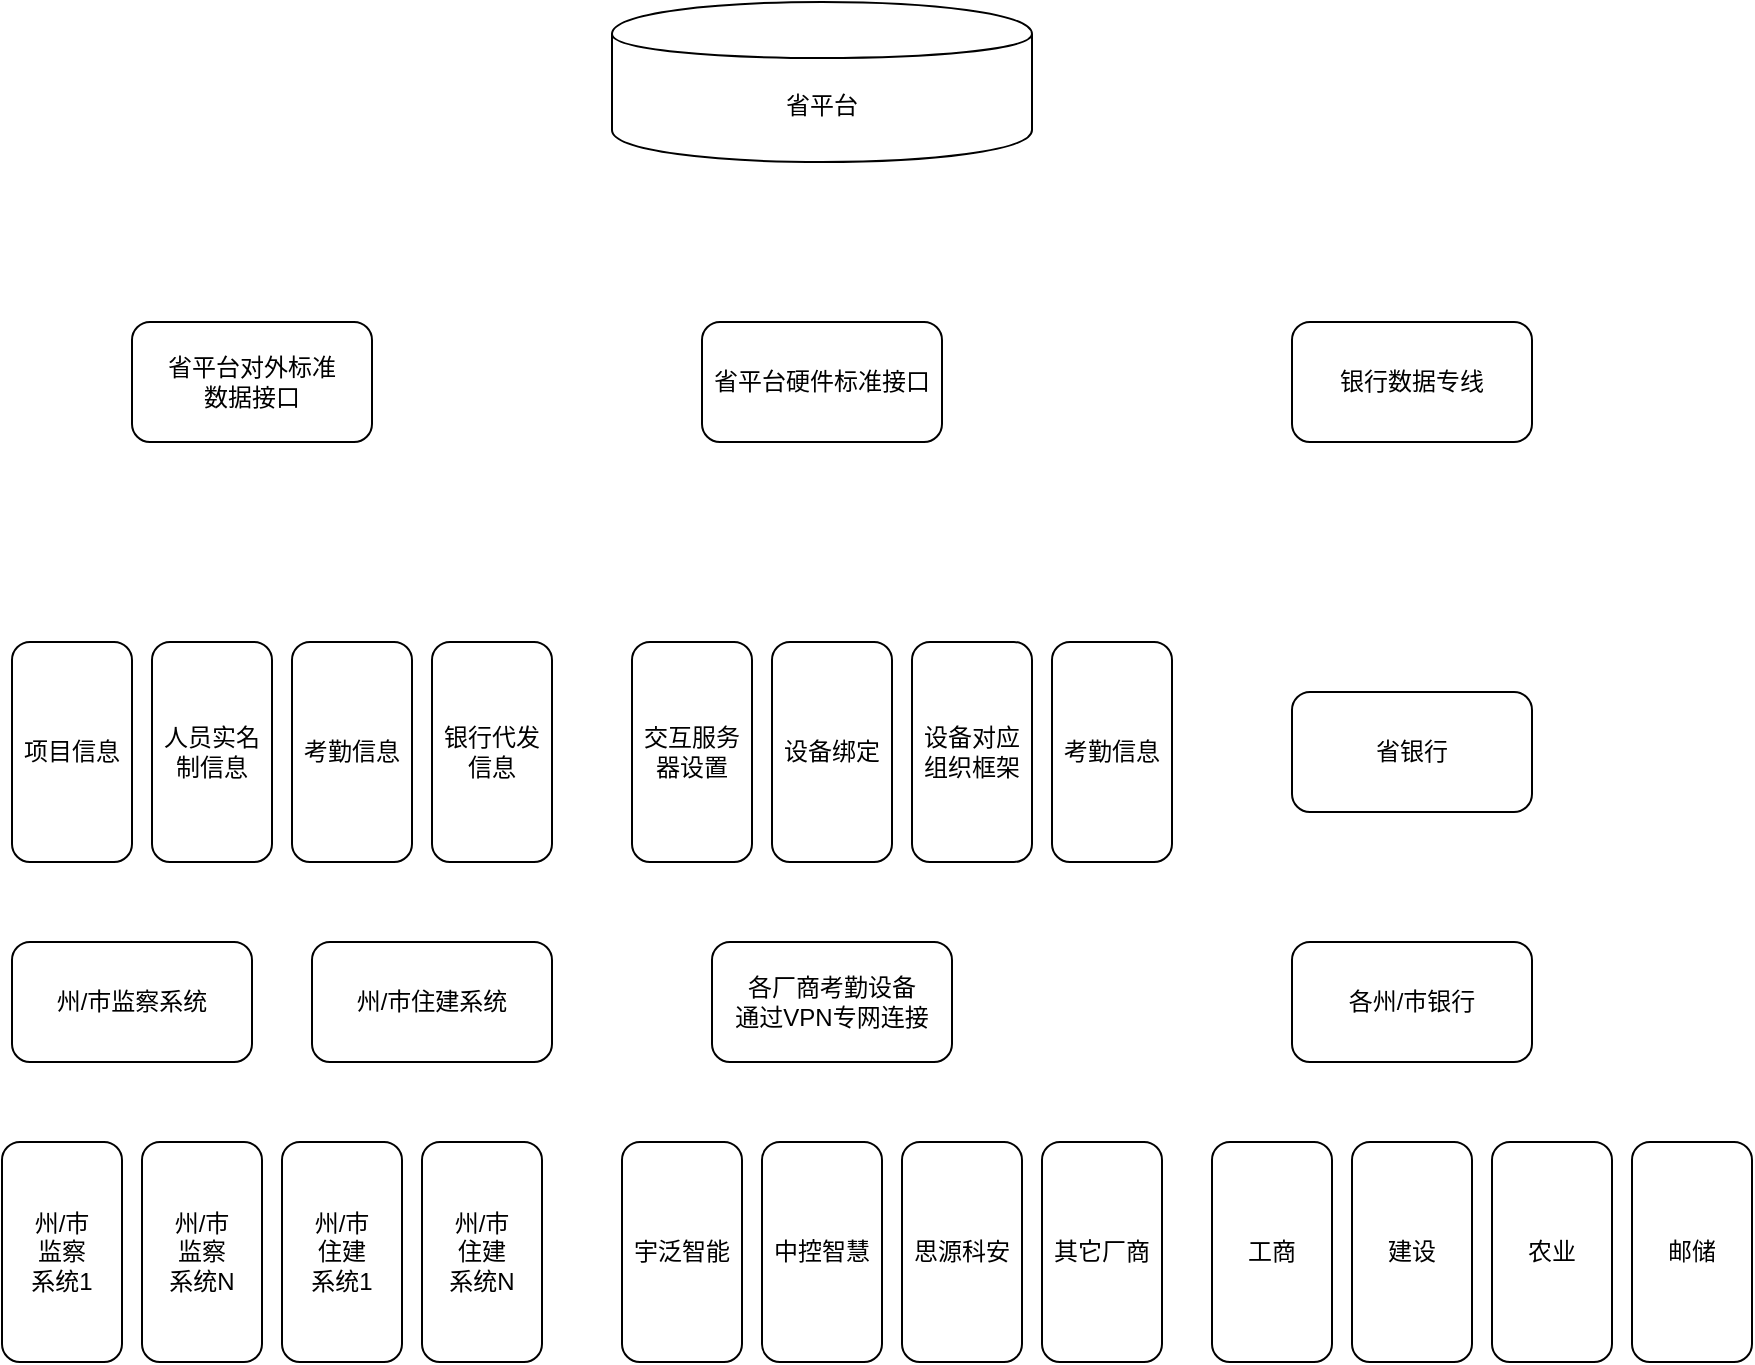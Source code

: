 <mxfile version="12.2.2" type="github" pages="1"><diagram id="eJ1FH0AteHl50KE7in9Z" name="第 1 页"><mxGraphModel dx="964" dy="628" grid="1" gridSize="10" guides="1" tooltips="1" connect="1" arrows="1" fold="1" page="1" pageScale="1" pageWidth="827" pageHeight="1169" math="0" shadow="0"><root><mxCell id="0"/><mxCell id="1" parent="0"/><mxCell id="yVsy5xH8C9tNAxVsHMCo-1" value="省平台" style="shape=cylinder;whiteSpace=wrap;html=1;boundedLbl=1;backgroundOutline=1;" vertex="1" parent="1"><mxGeometry x="310" y="70" width="210" height="80" as="geometry"/></mxCell><mxCell id="yVsy5xH8C9tNAxVsHMCo-2" value="省平台对外标准&lt;br&gt;数据接口" style="rounded=1;whiteSpace=wrap;html=1;" vertex="1" parent="1"><mxGeometry x="70" y="230" width="120" height="60" as="geometry"/></mxCell><mxCell id="yVsy5xH8C9tNAxVsHMCo-3" value="省平台硬件标准接口" style="rounded=1;whiteSpace=wrap;html=1;" vertex="1" parent="1"><mxGeometry x="355" y="230" width="120" height="60" as="geometry"/></mxCell><mxCell id="yVsy5xH8C9tNAxVsHMCo-4" value="银行数据专线" style="rounded=1;whiteSpace=wrap;html=1;" vertex="1" parent="1"><mxGeometry x="650" y="230" width="120" height="60" as="geometry"/></mxCell><mxCell id="yVsy5xH8C9tNAxVsHMCo-5" value="项目信息" style="rounded=1;whiteSpace=wrap;html=1;" vertex="1" parent="1"><mxGeometry x="10" y="390" width="60" height="110" as="geometry"/></mxCell><mxCell id="yVsy5xH8C9tNAxVsHMCo-6" value="人员实名制信息" style="rounded=1;whiteSpace=wrap;html=1;" vertex="1" parent="1"><mxGeometry x="80" y="390" width="60" height="110" as="geometry"/></mxCell><mxCell id="yVsy5xH8C9tNAxVsHMCo-7" value="考勤信息" style="rounded=1;whiteSpace=wrap;html=1;" vertex="1" parent="1"><mxGeometry x="150" y="390" width="60" height="110" as="geometry"/></mxCell><mxCell id="yVsy5xH8C9tNAxVsHMCo-8" value="银行代发信息" style="rounded=1;whiteSpace=wrap;html=1;" vertex="1" parent="1"><mxGeometry x="220" y="390" width="60" height="110" as="geometry"/></mxCell><mxCell id="yVsy5xH8C9tNAxVsHMCo-9" value="交互服务器设置" style="rounded=1;whiteSpace=wrap;html=1;" vertex="1" parent="1"><mxGeometry x="320" y="390" width="60" height="110" as="geometry"/></mxCell><mxCell id="yVsy5xH8C9tNAxVsHMCo-10" value="设备绑定" style="rounded=1;whiteSpace=wrap;html=1;" vertex="1" parent="1"><mxGeometry x="390" y="390" width="60" height="110" as="geometry"/></mxCell><mxCell id="yVsy5xH8C9tNAxVsHMCo-11" value="设备对应组织框架" style="rounded=1;whiteSpace=wrap;html=1;" vertex="1" parent="1"><mxGeometry x="460" y="390" width="60" height="110" as="geometry"/></mxCell><mxCell id="yVsy5xH8C9tNAxVsHMCo-12" value="考勤信息" style="rounded=1;whiteSpace=wrap;html=1;" vertex="1" parent="1"><mxGeometry x="530" y="390" width="60" height="110" as="geometry"/></mxCell><mxCell id="yVsy5xH8C9tNAxVsHMCo-13" value="省银行" style="rounded=1;whiteSpace=wrap;html=1;" vertex="1" parent="1"><mxGeometry x="650" y="415" width="120" height="60" as="geometry"/></mxCell><mxCell id="yVsy5xH8C9tNAxVsHMCo-14" value="州/市监察系统" style="rounded=1;whiteSpace=wrap;html=1;" vertex="1" parent="1"><mxGeometry x="10" y="540" width="120" height="60" as="geometry"/></mxCell><mxCell id="yVsy5xH8C9tNAxVsHMCo-15" value="州/市住建系统" style="rounded=1;whiteSpace=wrap;html=1;" vertex="1" parent="1"><mxGeometry x="160" y="540" width="120" height="60" as="geometry"/></mxCell><mxCell id="yVsy5xH8C9tNAxVsHMCo-16" value="各厂商考勤设备&lt;br&gt;通过VPN专网连接" style="rounded=1;whiteSpace=wrap;html=1;" vertex="1" parent="1"><mxGeometry x="360" y="540" width="120" height="60" as="geometry"/></mxCell><mxCell id="yVsy5xH8C9tNAxVsHMCo-17" value="各州/市银行" style="rounded=1;whiteSpace=wrap;html=1;" vertex="1" parent="1"><mxGeometry x="650" y="540" width="120" height="60" as="geometry"/></mxCell><mxCell id="yVsy5xH8C9tNAxVsHMCo-18" value="州/市&lt;br&gt;监察&lt;br&gt;系统1" style="rounded=1;whiteSpace=wrap;html=1;" vertex="1" parent="1"><mxGeometry x="5" y="640" width="60" height="110" as="geometry"/></mxCell><mxCell id="yVsy5xH8C9tNAxVsHMCo-19" value="州/市&lt;br&gt;监察&lt;br&gt;系统N" style="rounded=1;whiteSpace=wrap;html=1;" vertex="1" parent="1"><mxGeometry x="75" y="640" width="60" height="110" as="geometry"/></mxCell><mxCell id="yVsy5xH8C9tNAxVsHMCo-20" value="州/市&lt;br&gt;住建&lt;br&gt;系统1" style="rounded=1;whiteSpace=wrap;html=1;" vertex="1" parent="1"><mxGeometry x="145" y="640" width="60" height="110" as="geometry"/></mxCell><mxCell id="yVsy5xH8C9tNAxVsHMCo-21" value="州/市&lt;br&gt;住建&lt;br&gt;系统N" style="rounded=1;whiteSpace=wrap;html=1;" vertex="1" parent="1"><mxGeometry x="215" y="640" width="60" height="110" as="geometry"/></mxCell><mxCell id="yVsy5xH8C9tNAxVsHMCo-22" value="宇泛智能" style="rounded=1;whiteSpace=wrap;html=1;" vertex="1" parent="1"><mxGeometry x="315" y="640" width="60" height="110" as="geometry"/></mxCell><mxCell id="yVsy5xH8C9tNAxVsHMCo-23" value="中控智慧" style="rounded=1;whiteSpace=wrap;html=1;" vertex="1" parent="1"><mxGeometry x="385" y="640" width="60" height="110" as="geometry"/></mxCell><mxCell id="yVsy5xH8C9tNAxVsHMCo-24" value="思源科安" style="rounded=1;whiteSpace=wrap;html=1;" vertex="1" parent="1"><mxGeometry x="455" y="640" width="60" height="110" as="geometry"/></mxCell><mxCell id="yVsy5xH8C9tNAxVsHMCo-25" value="其它厂商" style="rounded=1;whiteSpace=wrap;html=1;" vertex="1" parent="1"><mxGeometry x="525" y="640" width="60" height="110" as="geometry"/></mxCell><mxCell id="yVsy5xH8C9tNAxVsHMCo-26" value="工商" style="rounded=1;whiteSpace=wrap;html=1;" vertex="1" parent="1"><mxGeometry x="610" y="640" width="60" height="110" as="geometry"/></mxCell><mxCell id="yVsy5xH8C9tNAxVsHMCo-27" value="建设" style="rounded=1;whiteSpace=wrap;html=1;" vertex="1" parent="1"><mxGeometry x="680" y="640" width="60" height="110" as="geometry"/></mxCell><mxCell id="yVsy5xH8C9tNAxVsHMCo-28" value="农业" style="rounded=1;whiteSpace=wrap;html=1;" vertex="1" parent="1"><mxGeometry x="750" y="640" width="60" height="110" as="geometry"/></mxCell><mxCell id="yVsy5xH8C9tNAxVsHMCo-29" value="邮储" style="rounded=1;whiteSpace=wrap;html=1;" vertex="1" parent="1"><mxGeometry x="820" y="640" width="60" height="110" as="geometry"/></mxCell></root></mxGraphModel></diagram></mxfile>